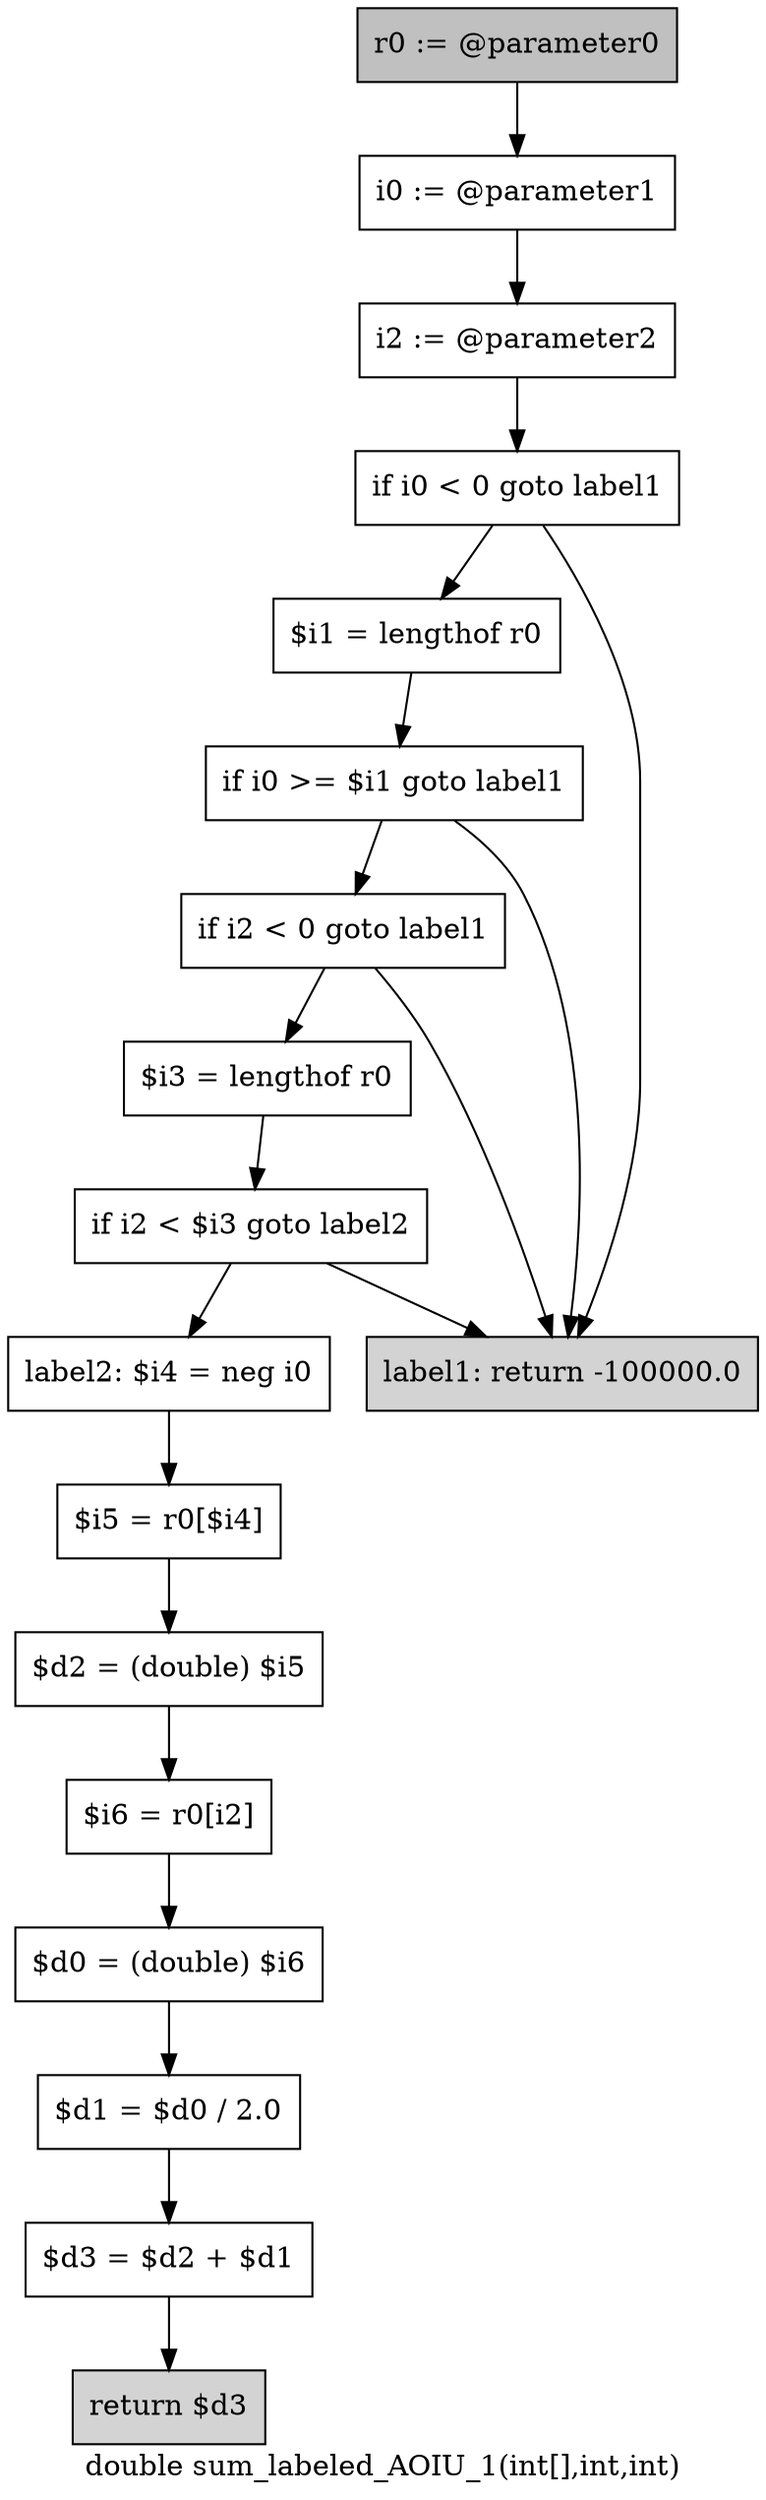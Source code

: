 digraph "double sum_labeled_AOIU_1(int[],int,int)" {
    label="double sum_labeled_AOIU_1(int[],int,int)";
    node [shape=box];
    "0" [style=filled,fillcolor=gray,label="r0 := @parameter0",];
    "1" [label="i0 := @parameter1",];
    "0"->"1";
    "2" [label="i2 := @parameter2",];
    "1"->"2";
    "3" [label="if i0 < 0 goto label1",];
    "2"->"3";
    "4" [label="$i1 = lengthof r0",];
    "3"->"4";
    "9" [style=filled,fillcolor=lightgray,label="label1: return -100000.0",];
    "3"->"9";
    "5" [label="if i0 >= $i1 goto label1",];
    "4"->"5";
    "6" [label="if i2 < 0 goto label1",];
    "5"->"6";
    "5"->"9";
    "7" [label="$i3 = lengthof r0",];
    "6"->"7";
    "6"->"9";
    "8" [label="if i2 < $i3 goto label2",];
    "7"->"8";
    "8"->"9";
    "10" [label="label2: $i4 = neg i0",];
    "8"->"10";
    "11" [label="$i5 = r0[$i4]",];
    "10"->"11";
    "12" [label="$d2 = (double) $i5",];
    "11"->"12";
    "13" [label="$i6 = r0[i2]",];
    "12"->"13";
    "14" [label="$d0 = (double) $i6",];
    "13"->"14";
    "15" [label="$d1 = $d0 / 2.0",];
    "14"->"15";
    "16" [label="$d3 = $d2 + $d1",];
    "15"->"16";
    "17" [style=filled,fillcolor=lightgray,label="return $d3",];
    "16"->"17";
}
